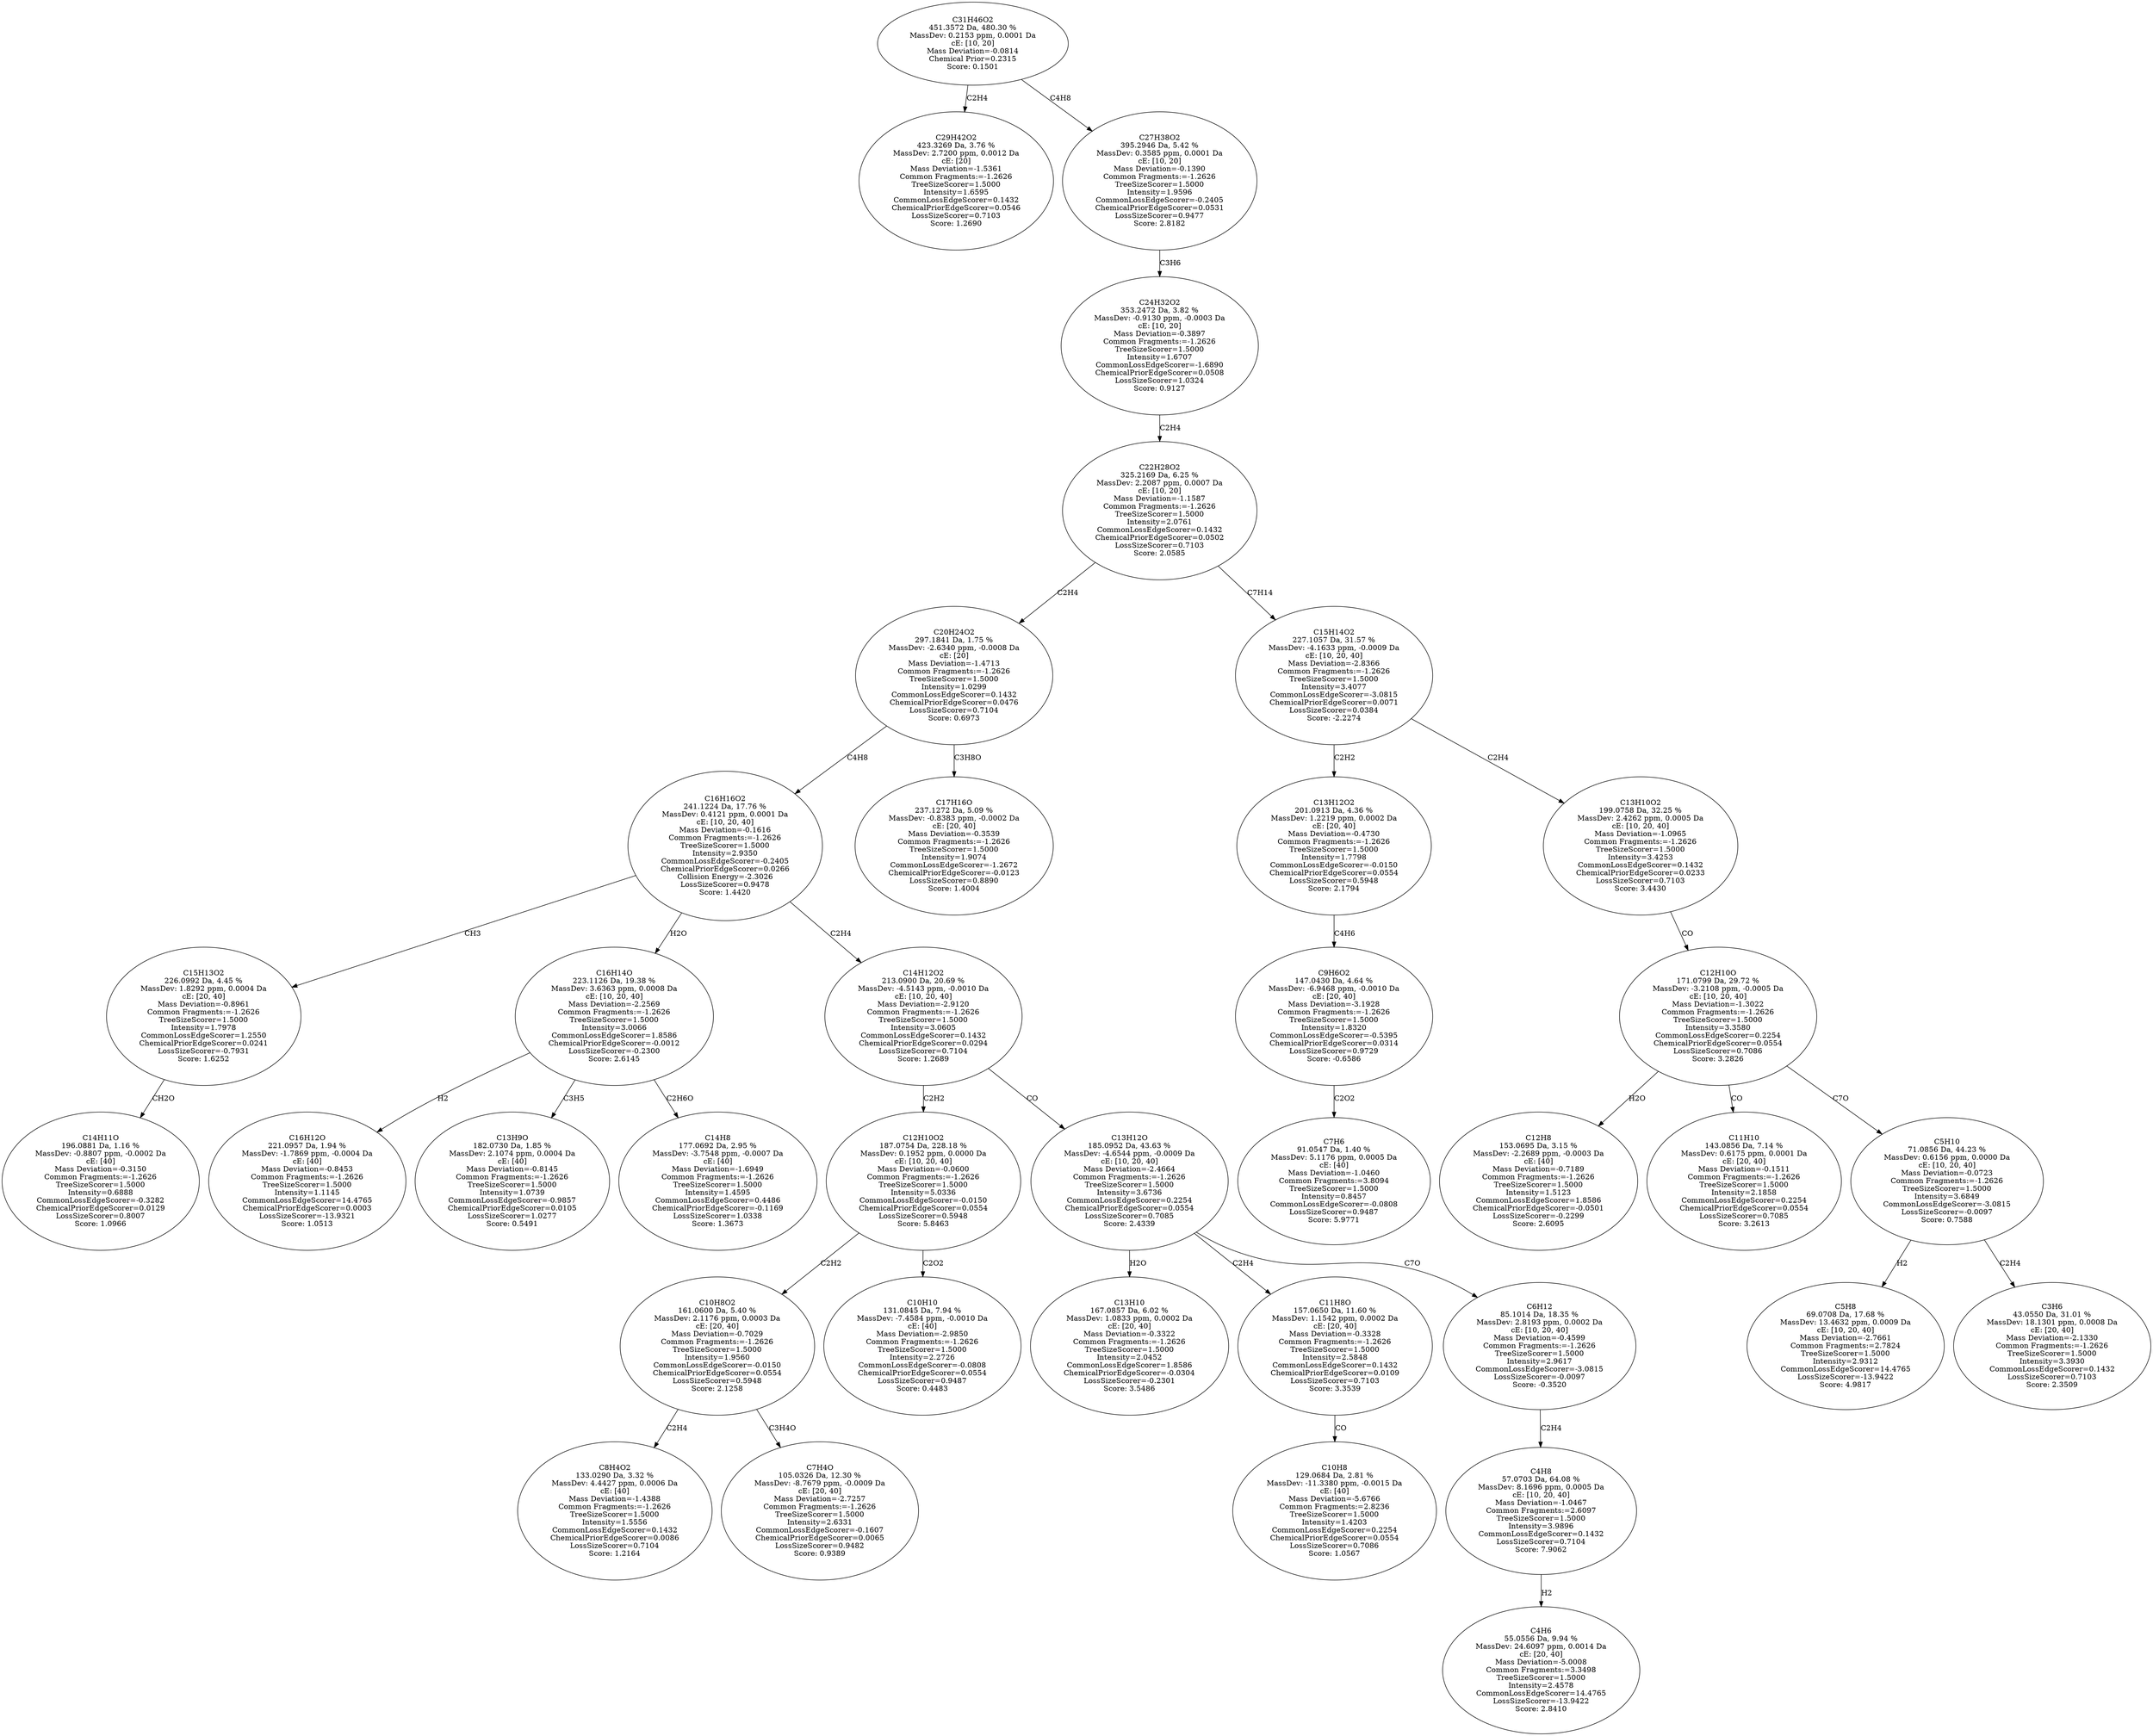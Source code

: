 strict digraph {
v1 [label="C29H42O2\n423.3269 Da, 3.76 %\nMassDev: 2.7200 ppm, 0.0012 Da\ncE: [20]\nMass Deviation=-1.5361\nCommon Fragments:=-1.2626\nTreeSizeScorer=1.5000\nIntensity=1.6595\nCommonLossEdgeScorer=0.1432\nChemicalPriorEdgeScorer=0.0546\nLossSizeScorer=0.7103\nScore: 1.2690"];
v2 [label="C14H11O\n196.0881 Da, 1.16 %\nMassDev: -0.8807 ppm, -0.0002 Da\ncE: [40]\nMass Deviation=-0.3150\nCommon Fragments:=-1.2626\nTreeSizeScorer=1.5000\nIntensity=0.6888\nCommonLossEdgeScorer=-0.3282\nChemicalPriorEdgeScorer=0.0129\nLossSizeScorer=0.8007\nScore: 1.0966"];
v3 [label="C15H13O2\n226.0992 Da, 4.45 %\nMassDev: 1.8292 ppm, 0.0004 Da\ncE: [20, 40]\nMass Deviation=-0.8961\nCommon Fragments:=-1.2626\nTreeSizeScorer=1.5000\nIntensity=1.7978\nCommonLossEdgeScorer=1.2550\nChemicalPriorEdgeScorer=0.0241\nLossSizeScorer=-0.7931\nScore: 1.6252"];
v4 [label="C16H12O\n221.0957 Da, 1.94 %\nMassDev: -1.7869 ppm, -0.0004 Da\ncE: [40]\nMass Deviation=-0.8453\nCommon Fragments:=-1.2626\nTreeSizeScorer=1.5000\nIntensity=1.1145\nCommonLossEdgeScorer=14.4765\nChemicalPriorEdgeScorer=0.0003\nLossSizeScorer=-13.9321\nScore: 1.0513"];
v5 [label="C13H9O\n182.0730 Da, 1.85 %\nMassDev: 2.1074 ppm, 0.0004 Da\ncE: [40]\nMass Deviation=-0.8145\nCommon Fragments:=-1.2626\nTreeSizeScorer=1.5000\nIntensity=1.0739\nCommonLossEdgeScorer=-0.9857\nChemicalPriorEdgeScorer=0.0105\nLossSizeScorer=1.0277\nScore: 0.5491"];
v6 [label="C14H8\n177.0692 Da, 2.95 %\nMassDev: -3.7548 ppm, -0.0007 Da\ncE: [40]\nMass Deviation=-1.6949\nCommon Fragments:=-1.2626\nTreeSizeScorer=1.5000\nIntensity=1.4595\nCommonLossEdgeScorer=0.4486\nChemicalPriorEdgeScorer=-0.1169\nLossSizeScorer=1.0338\nScore: 1.3673"];
v7 [label="C16H14O\n223.1126 Da, 19.38 %\nMassDev: 3.6363 ppm, 0.0008 Da\ncE: [10, 20, 40]\nMass Deviation=-2.2569\nCommon Fragments:=-1.2626\nTreeSizeScorer=1.5000\nIntensity=3.0066\nCommonLossEdgeScorer=1.8586\nChemicalPriorEdgeScorer=-0.0012\nLossSizeScorer=-0.2300\nScore: 2.6145"];
v8 [label="C8H4O2\n133.0290 Da, 3.32 %\nMassDev: 4.4427 ppm, 0.0006 Da\ncE: [40]\nMass Deviation=-1.4388\nCommon Fragments:=-1.2626\nTreeSizeScorer=1.5000\nIntensity=1.5556\nCommonLossEdgeScorer=0.1432\nChemicalPriorEdgeScorer=0.0086\nLossSizeScorer=0.7104\nScore: 1.2164"];
v9 [label="C7H4O\n105.0326 Da, 12.30 %\nMassDev: -8.7679 ppm, -0.0009 Da\ncE: [20, 40]\nMass Deviation=-2.7257\nCommon Fragments:=-1.2626\nTreeSizeScorer=1.5000\nIntensity=2.6331\nCommonLossEdgeScorer=-0.1607\nChemicalPriorEdgeScorer=0.0065\nLossSizeScorer=0.9482\nScore: 0.9389"];
v10 [label="C10H8O2\n161.0600 Da, 5.40 %\nMassDev: 2.1176 ppm, 0.0003 Da\ncE: [20, 40]\nMass Deviation=-0.7029\nCommon Fragments:=-1.2626\nTreeSizeScorer=1.5000\nIntensity=1.9560\nCommonLossEdgeScorer=-0.0150\nChemicalPriorEdgeScorer=0.0554\nLossSizeScorer=0.5948\nScore: 2.1258"];
v11 [label="C10H10\n131.0845 Da, 7.94 %\nMassDev: -7.4584 ppm, -0.0010 Da\ncE: [40]\nMass Deviation=-2.9850\nCommon Fragments:=-1.2626\nTreeSizeScorer=1.5000\nIntensity=2.2726\nCommonLossEdgeScorer=-0.0808\nChemicalPriorEdgeScorer=0.0554\nLossSizeScorer=0.9487\nScore: 0.4483"];
v12 [label="C12H10O2\n187.0754 Da, 228.18 %\nMassDev: 0.1952 ppm, 0.0000 Da\ncE: [10, 20, 40]\nMass Deviation=-0.0600\nCommon Fragments:=-1.2626\nTreeSizeScorer=1.5000\nIntensity=5.0336\nCommonLossEdgeScorer=-0.0150\nChemicalPriorEdgeScorer=0.0554\nLossSizeScorer=0.5948\nScore: 5.8463"];
v13 [label="C13H10\n167.0857 Da, 6.02 %\nMassDev: 1.0833 ppm, 0.0002 Da\ncE: [20, 40]\nMass Deviation=-0.3322\nCommon Fragments:=-1.2626\nTreeSizeScorer=1.5000\nIntensity=2.0452\nCommonLossEdgeScorer=1.8586\nChemicalPriorEdgeScorer=-0.0304\nLossSizeScorer=-0.2301\nScore: 3.5486"];
v14 [label="C10H8\n129.0684 Da, 2.81 %\nMassDev: -11.3380 ppm, -0.0015 Da\ncE: [40]\nMass Deviation=-5.6766\nCommon Fragments:=2.8236\nTreeSizeScorer=1.5000\nIntensity=1.4203\nCommonLossEdgeScorer=0.2254\nChemicalPriorEdgeScorer=0.0554\nLossSizeScorer=0.7086\nScore: 1.0567"];
v15 [label="C11H8O\n157.0650 Da, 11.60 %\nMassDev: 1.1542 ppm, 0.0002 Da\ncE: [20, 40]\nMass Deviation=-0.3328\nCommon Fragments:=-1.2626\nTreeSizeScorer=1.5000\nIntensity=2.5848\nCommonLossEdgeScorer=0.1432\nChemicalPriorEdgeScorer=0.0109\nLossSizeScorer=0.7103\nScore: 3.3539"];
v16 [label="C4H6\n55.0556 Da, 9.94 %\nMassDev: 24.6097 ppm, 0.0014 Da\ncE: [20, 40]\nMass Deviation=-5.0008\nCommon Fragments:=3.3498\nTreeSizeScorer=1.5000\nIntensity=2.4578\nCommonLossEdgeScorer=14.4765\nLossSizeScorer=-13.9422\nScore: 2.8410"];
v17 [label="C4H8\n57.0703 Da, 64.08 %\nMassDev: 8.1696 ppm, 0.0005 Da\ncE: [10, 20, 40]\nMass Deviation=-1.0467\nCommon Fragments:=2.6097\nTreeSizeScorer=1.5000\nIntensity=3.9896\nCommonLossEdgeScorer=0.1432\nLossSizeScorer=0.7104\nScore: 7.9062"];
v18 [label="C6H12\n85.1014 Da, 18.35 %\nMassDev: 2.8193 ppm, 0.0002 Da\ncE: [10, 20, 40]\nMass Deviation=-0.4599\nCommon Fragments:=-1.2626\nTreeSizeScorer=1.5000\nIntensity=2.9617\nCommonLossEdgeScorer=-3.0815\nLossSizeScorer=-0.0097\nScore: -0.3520"];
v19 [label="C13H12O\n185.0952 Da, 43.63 %\nMassDev: -4.6544 ppm, -0.0009 Da\ncE: [10, 20, 40]\nMass Deviation=-2.4664\nCommon Fragments:=-1.2626\nTreeSizeScorer=1.5000\nIntensity=3.6736\nCommonLossEdgeScorer=0.2254\nChemicalPriorEdgeScorer=0.0554\nLossSizeScorer=0.7085\nScore: 2.4339"];
v20 [label="C14H12O2\n213.0900 Da, 20.69 %\nMassDev: -4.5143 ppm, -0.0010 Da\ncE: [10, 20, 40]\nMass Deviation=-2.9120\nCommon Fragments:=-1.2626\nTreeSizeScorer=1.5000\nIntensity=3.0605\nCommonLossEdgeScorer=0.1432\nChemicalPriorEdgeScorer=0.0294\nLossSizeScorer=0.7104\nScore: 1.2689"];
v21 [label="C16H16O2\n241.1224 Da, 17.76 %\nMassDev: 0.4121 ppm, 0.0001 Da\ncE: [10, 20, 40]\nMass Deviation=-0.1616\nCommon Fragments:=-1.2626\nTreeSizeScorer=1.5000\nIntensity=2.9350\nCommonLossEdgeScorer=-0.2405\nChemicalPriorEdgeScorer=0.0266\nCollision Energy=-2.3026\nLossSizeScorer=0.9478\nScore: 1.4420"];
v22 [label="C17H16O\n237.1272 Da, 5.09 %\nMassDev: -0.8383 ppm, -0.0002 Da\ncE: [20, 40]\nMass Deviation=-0.3539\nCommon Fragments:=-1.2626\nTreeSizeScorer=1.5000\nIntensity=1.9074\nCommonLossEdgeScorer=-1.2672\nChemicalPriorEdgeScorer=-0.0123\nLossSizeScorer=0.8890\nScore: 1.4004"];
v23 [label="C20H24O2\n297.1841 Da, 1.75 %\nMassDev: -2.6340 ppm, -0.0008 Da\ncE: [20]\nMass Deviation=-1.4713\nCommon Fragments:=-1.2626\nTreeSizeScorer=1.5000\nIntensity=1.0299\nCommonLossEdgeScorer=0.1432\nChemicalPriorEdgeScorer=0.0476\nLossSizeScorer=0.7104\nScore: 0.6973"];
v24 [label="C7H6\n91.0547 Da, 1.40 %\nMassDev: 5.1176 ppm, 0.0005 Da\ncE: [40]\nMass Deviation=-1.0460\nCommon Fragments:=3.8094\nTreeSizeScorer=1.5000\nIntensity=0.8457\nCommonLossEdgeScorer=-0.0808\nLossSizeScorer=0.9487\nScore: 5.9771"];
v25 [label="C9H6O2\n147.0430 Da, 4.64 %\nMassDev: -6.9468 ppm, -0.0010 Da\ncE: [20, 40]\nMass Deviation=-3.1928\nCommon Fragments:=-1.2626\nTreeSizeScorer=1.5000\nIntensity=1.8320\nCommonLossEdgeScorer=-0.5395\nChemicalPriorEdgeScorer=0.0314\nLossSizeScorer=0.9729\nScore: -0.6586"];
v26 [label="C13H12O2\n201.0913 Da, 4.36 %\nMassDev: 1.2219 ppm, 0.0002 Da\ncE: [20, 40]\nMass Deviation=-0.4730\nCommon Fragments:=-1.2626\nTreeSizeScorer=1.5000\nIntensity=1.7798\nCommonLossEdgeScorer=-0.0150\nChemicalPriorEdgeScorer=0.0554\nLossSizeScorer=0.5948\nScore: 2.1794"];
v27 [label="C12H8\n153.0695 Da, 3.15 %\nMassDev: -2.2689 ppm, -0.0003 Da\ncE: [40]\nMass Deviation=-0.7189\nCommon Fragments:=-1.2626\nTreeSizeScorer=1.5000\nIntensity=1.5123\nCommonLossEdgeScorer=1.8586\nChemicalPriorEdgeScorer=-0.0501\nLossSizeScorer=-0.2299\nScore: 2.6095"];
v28 [label="C11H10\n143.0856 Da, 7.14 %\nMassDev: 0.6175 ppm, 0.0001 Da\ncE: [20, 40]\nMass Deviation=-0.1511\nCommon Fragments:=-1.2626\nTreeSizeScorer=1.5000\nIntensity=2.1858\nCommonLossEdgeScorer=0.2254\nChemicalPriorEdgeScorer=0.0554\nLossSizeScorer=0.7085\nScore: 3.2613"];
v29 [label="C5H8\n69.0708 Da, 17.68 %\nMassDev: 13.4632 ppm, 0.0009 Da\ncE: [10, 20, 40]\nMass Deviation=-2.7661\nCommon Fragments:=2.7824\nTreeSizeScorer=1.5000\nIntensity=2.9312\nCommonLossEdgeScorer=14.4765\nLossSizeScorer=-13.9422\nScore: 4.9817"];
v30 [label="C3H6\n43.0550 Da, 31.01 %\nMassDev: 18.1301 ppm, 0.0008 Da\ncE: [20, 40]\nMass Deviation=-2.1330\nCommon Fragments:=-1.2626\nTreeSizeScorer=1.5000\nIntensity=3.3930\nCommonLossEdgeScorer=0.1432\nLossSizeScorer=0.7103\nScore: 2.3509"];
v31 [label="C5H10\n71.0856 Da, 44.23 %\nMassDev: 0.6156 ppm, 0.0000 Da\ncE: [10, 20, 40]\nMass Deviation=-0.0723\nCommon Fragments:=-1.2626\nTreeSizeScorer=1.5000\nIntensity=3.6849\nCommonLossEdgeScorer=-3.0815\nLossSizeScorer=-0.0097\nScore: 0.7588"];
v32 [label="C12H10O\n171.0799 Da, 29.72 %\nMassDev: -3.2108 ppm, -0.0005 Da\ncE: [10, 20, 40]\nMass Deviation=-1.3022\nCommon Fragments:=-1.2626\nTreeSizeScorer=1.5000\nIntensity=3.3580\nCommonLossEdgeScorer=0.2254\nChemicalPriorEdgeScorer=0.0554\nLossSizeScorer=0.7086\nScore: 3.2826"];
v33 [label="C13H10O2\n199.0758 Da, 32.25 %\nMassDev: 2.4262 ppm, 0.0005 Da\ncE: [10, 20, 40]\nMass Deviation=-1.0965\nCommon Fragments:=-1.2626\nTreeSizeScorer=1.5000\nIntensity=3.4253\nCommonLossEdgeScorer=0.1432\nChemicalPriorEdgeScorer=0.0233\nLossSizeScorer=0.7103\nScore: 3.4430"];
v34 [label="C15H14O2\n227.1057 Da, 31.57 %\nMassDev: -4.1633 ppm, -0.0009 Da\ncE: [10, 20, 40]\nMass Deviation=-2.8366\nCommon Fragments:=-1.2626\nTreeSizeScorer=1.5000\nIntensity=3.4077\nCommonLossEdgeScorer=-3.0815\nChemicalPriorEdgeScorer=0.0071\nLossSizeScorer=0.0384\nScore: -2.2274"];
v35 [label="C22H28O2\n325.2169 Da, 6.25 %\nMassDev: 2.2087 ppm, 0.0007 Da\ncE: [10, 20]\nMass Deviation=-1.1587\nCommon Fragments:=-1.2626\nTreeSizeScorer=1.5000\nIntensity=2.0761\nCommonLossEdgeScorer=0.1432\nChemicalPriorEdgeScorer=0.0502\nLossSizeScorer=0.7103\nScore: 2.0585"];
v36 [label="C24H32O2\n353.2472 Da, 3.82 %\nMassDev: -0.9130 ppm, -0.0003 Da\ncE: [10, 20]\nMass Deviation=-0.3897\nCommon Fragments:=-1.2626\nTreeSizeScorer=1.5000\nIntensity=1.6707\nCommonLossEdgeScorer=-1.6890\nChemicalPriorEdgeScorer=0.0508\nLossSizeScorer=1.0324\nScore: 0.9127"];
v37 [label="C27H38O2\n395.2946 Da, 5.42 %\nMassDev: 0.3585 ppm, 0.0001 Da\ncE: [10, 20]\nMass Deviation=-0.1390\nCommon Fragments:=-1.2626\nTreeSizeScorer=1.5000\nIntensity=1.9596\nCommonLossEdgeScorer=-0.2405\nChemicalPriorEdgeScorer=0.0531\nLossSizeScorer=0.9477\nScore: 2.8182"];
v38 [label="C31H46O2\n451.3572 Da, 480.30 %\nMassDev: 0.2153 ppm, 0.0001 Da\ncE: [10, 20]\nMass Deviation=-0.0814\nChemical Prior=0.2315\nScore: 0.1501"];
v38 -> v1 [label="C2H4"];
v3 -> v2 [label="CH2O"];
v21 -> v3 [label="CH3"];
v7 -> v4 [label="H2"];
v7 -> v5 [label="C3H5"];
v7 -> v6 [label="C2H6O"];
v21 -> v7 [label="H2O"];
v10 -> v8 [label="C2H4"];
v10 -> v9 [label="C3H4O"];
v12 -> v10 [label="C2H2"];
v12 -> v11 [label="C2O2"];
v20 -> v12 [label="C2H2"];
v19 -> v13 [label="H2O"];
v15 -> v14 [label="CO"];
v19 -> v15 [label="C2H4"];
v17 -> v16 [label="H2"];
v18 -> v17 [label="C2H4"];
v19 -> v18 [label="C7O"];
v20 -> v19 [label="CO"];
v21 -> v20 [label="C2H4"];
v23 -> v21 [label="C4H8"];
v23 -> v22 [label="C3H8O"];
v35 -> v23 [label="C2H4"];
v25 -> v24 [label="C2O2"];
v26 -> v25 [label="C4H6"];
v34 -> v26 [label="C2H2"];
v32 -> v27 [label="H2O"];
v32 -> v28 [label="CO"];
v31 -> v29 [label="H2"];
v31 -> v30 [label="C2H4"];
v32 -> v31 [label="C7O"];
v33 -> v32 [label="CO"];
v34 -> v33 [label="C2H4"];
v35 -> v34 [label="C7H14"];
v36 -> v35 [label="C2H4"];
v37 -> v36 [label="C3H6"];
v38 -> v37 [label="C4H8"];
}